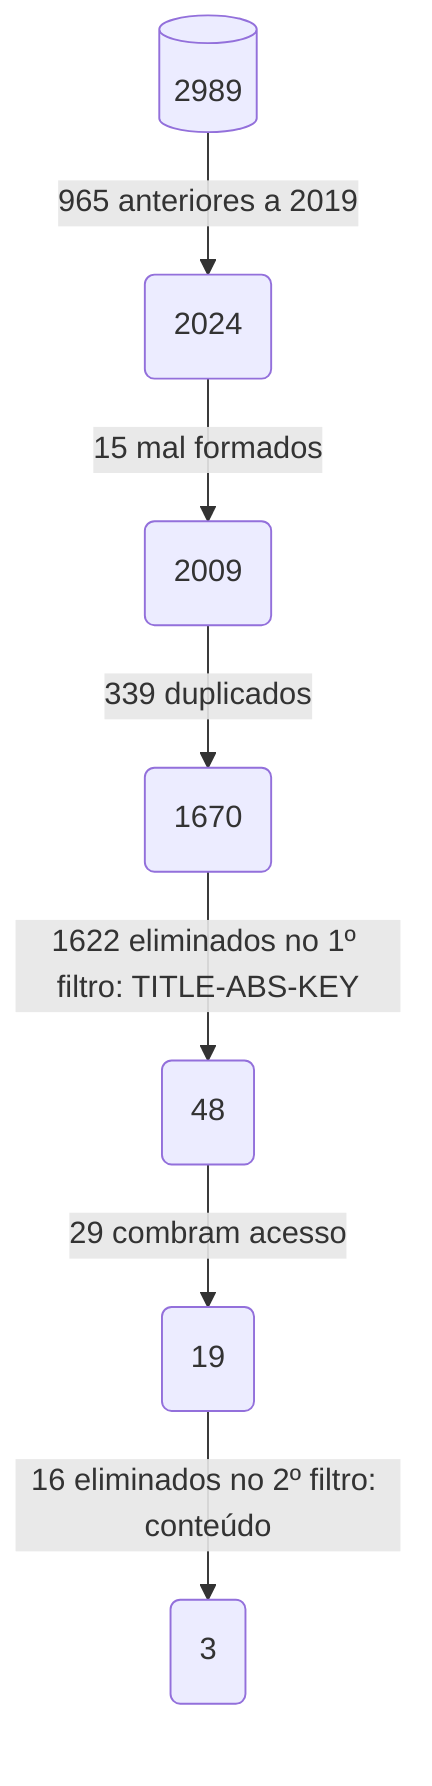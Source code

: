 flowchart TD
    A[(2989)] -->|965 anteriores a 2019| B(2024)
    B --> |15 mal formados| C(2009)
    C --> |339 duplicados| D(1670)
    D --> |1622 eliminados no 1º filtro: TITLE-ABS-KEY| E(48)
    E --> |29 combram acesso| F(19)
    F --> |16 eliminados no 2º filtro: conteúdo| G(3)